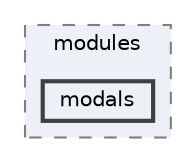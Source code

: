 digraph "resources/views/backend/site_super_admin/tenant_domain/site_courses/modules/modals"
{
 // LATEX_PDF_SIZE
  bgcolor="transparent";
  edge [fontname=Helvetica,fontsize=10,labelfontname=Helvetica,labelfontsize=10];
  node [fontname=Helvetica,fontsize=10,shape=box,height=0.2,width=0.4];
  compound=true
  subgraph clusterdir_907d787dbec37cd0168207a6a871030f {
    graph [ bgcolor="#edf0f7", pencolor="grey50", label="modules", fontname=Helvetica,fontsize=10 style="filled,dashed", URL="dir_907d787dbec37cd0168207a6a871030f.html",tooltip=""]
  dir_982f4ee07be11fba186d190e51c5840f [label="modals", fillcolor="#edf0f7", color="grey25", style="filled,bold", URL="dir_982f4ee07be11fba186d190e51c5840f.html",tooltip=""];
  }
}
